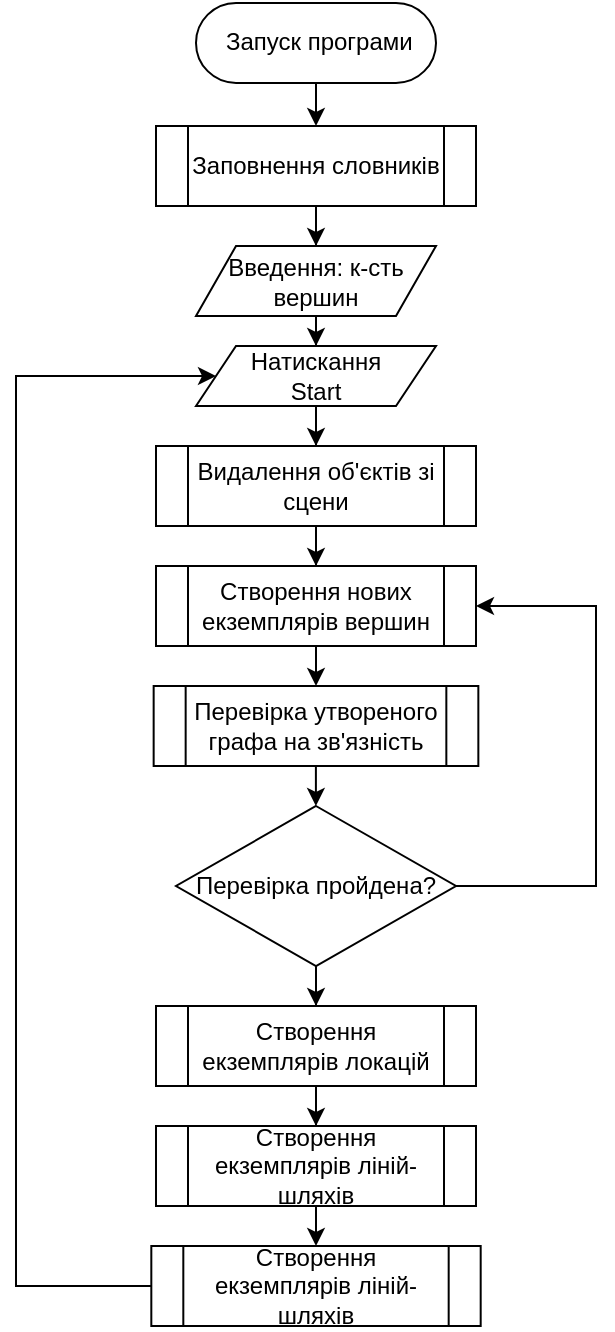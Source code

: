 <mxfile version="21.5.0" type="github" pages="2">
  <diagram id="s-qsPdU9FnbwddISXx5q" name="робота програми">
    <mxGraphModel dx="934" dy="861" grid="1" gridSize="10" guides="1" tooltips="1" connect="1" arrows="1" fold="1" page="1" pageScale="1" pageWidth="827" pageHeight="1169" math="0" shadow="0">
      <root>
        <mxCell id="0" />
        <mxCell id="1" parent="0" />
        <mxCell id="J92iBG6pYE3TJsRAhOx6-24" style="edgeStyle=orthogonalEdgeStyle;rounded=0;orthogonalLoop=1;jettySize=auto;html=1;" edge="1" parent="1" source="J92iBG6pYE3TJsRAhOx6-1" target="J92iBG6pYE3TJsRAhOx6-11">
          <mxGeometry relative="1" as="geometry" />
        </mxCell>
        <mxCell id="J92iBG6pYE3TJsRAhOx6-1" value="Створення нових екземплярів вершин" style="shape=process;whiteSpace=wrap;html=1;backgroundOutline=1;" vertex="1" parent="1">
          <mxGeometry x="220" y="720" width="160" height="40" as="geometry" />
        </mxCell>
        <mxCell id="J92iBG6pYE3TJsRAhOx6-31" style="edgeStyle=orthogonalEdgeStyle;rounded=0;orthogonalLoop=1;jettySize=auto;html=1;" edge="1" parent="1" source="J92iBG6pYE3TJsRAhOx6-2" target="J92iBG6pYE3TJsRAhOx6-30">
          <mxGeometry relative="1" as="geometry" />
        </mxCell>
        <mxCell id="J92iBG6pYE3TJsRAhOx6-2" value="Створення екземплярів ліній-шляхів" style="shape=process;whiteSpace=wrap;html=1;backgroundOutline=1;" vertex="1" parent="1">
          <mxGeometry x="220" y="1000" width="160" height="40" as="geometry" />
        </mxCell>
        <mxCell id="J92iBG6pYE3TJsRAhOx6-29" style="edgeStyle=orthogonalEdgeStyle;rounded=0;orthogonalLoop=1;jettySize=auto;html=1;" edge="1" parent="1" source="J92iBG6pYE3TJsRAhOx6-3" target="J92iBG6pYE3TJsRAhOx6-2">
          <mxGeometry relative="1" as="geometry" />
        </mxCell>
        <mxCell id="J92iBG6pYE3TJsRAhOx6-3" value="Створення екземплярів локацій" style="shape=process;whiteSpace=wrap;html=1;backgroundOutline=1;" vertex="1" parent="1">
          <mxGeometry x="220" y="940" width="160" height="40" as="geometry" />
        </mxCell>
        <mxCell id="J92iBG6pYE3TJsRAhOx6-22" style="edgeStyle=orthogonalEdgeStyle;rounded=0;orthogonalLoop=1;jettySize=auto;html=1;" edge="1" parent="1" source="J92iBG6pYE3TJsRAhOx6-4" target="J92iBG6pYE3TJsRAhOx6-13">
          <mxGeometry relative="1" as="geometry" />
        </mxCell>
        <mxCell id="J92iBG6pYE3TJsRAhOx6-4" value="Заповнення словників" style="shape=process;whiteSpace=wrap;html=1;backgroundOutline=1;direction=west;" vertex="1" parent="1">
          <mxGeometry x="220" y="500" width="160" height="40" as="geometry" />
        </mxCell>
        <mxCell id="J92iBG6pYE3TJsRAhOx6-25" style="edgeStyle=orthogonalEdgeStyle;rounded=0;orthogonalLoop=1;jettySize=auto;html=1;" edge="1" parent="1" source="J92iBG6pYE3TJsRAhOx6-11" target="J92iBG6pYE3TJsRAhOx6-14">
          <mxGeometry relative="1" as="geometry" />
        </mxCell>
        <mxCell id="J92iBG6pYE3TJsRAhOx6-11" value="Перевірка утвореного графа на зв&#39;язність" style="shape=process;whiteSpace=wrap;html=1;backgroundOutline=1;" vertex="1" parent="1">
          <mxGeometry x="218.83" y="780" width="162.34" height="40" as="geometry" />
        </mxCell>
        <mxCell id="J92iBG6pYE3TJsRAhOx6-19" style="edgeStyle=orthogonalEdgeStyle;rounded=0;orthogonalLoop=1;jettySize=auto;html=1;" edge="1" parent="1" source="J92iBG6pYE3TJsRAhOx6-13" target="J92iBG6pYE3TJsRAhOx6-16">
          <mxGeometry relative="1" as="geometry" />
        </mxCell>
        <mxCell id="J92iBG6pYE3TJsRAhOx6-13" value="Введення: к-сть вершин" style="shape=parallelogram;perimeter=parallelogramPerimeter;whiteSpace=wrap;html=1;fixedSize=1;" vertex="1" parent="1">
          <mxGeometry x="240" y="560" width="120" height="35" as="geometry" />
        </mxCell>
        <mxCell id="J92iBG6pYE3TJsRAhOx6-26" style="edgeStyle=orthogonalEdgeStyle;rounded=0;orthogonalLoop=1;jettySize=auto;html=1;entryX=1;entryY=0.5;entryDx=0;entryDy=0;exitX=1;exitY=0.5;exitDx=0;exitDy=0;" edge="1" parent="1" source="J92iBG6pYE3TJsRAhOx6-14" target="J92iBG6pYE3TJsRAhOx6-1">
          <mxGeometry relative="1" as="geometry">
            <mxPoint x="360" y="940" as="sourcePoint" />
            <Array as="points">
              <mxPoint x="440" y="880" />
              <mxPoint x="440" y="740" />
            </Array>
          </mxGeometry>
        </mxCell>
        <mxCell id="J92iBG6pYE3TJsRAhOx6-28" style="edgeStyle=orthogonalEdgeStyle;rounded=0;orthogonalLoop=1;jettySize=auto;html=1;" edge="1" parent="1" source="J92iBG6pYE3TJsRAhOx6-14" target="J92iBG6pYE3TJsRAhOx6-3">
          <mxGeometry relative="1" as="geometry" />
        </mxCell>
        <mxCell id="J92iBG6pYE3TJsRAhOx6-14" value="Перевірка пройдена?" style="rhombus;whiteSpace=wrap;html=1;" vertex="1" parent="1">
          <mxGeometry x="230.0" y="840" width="140" height="80" as="geometry" />
        </mxCell>
        <mxCell id="J92iBG6pYE3TJsRAhOx6-23" style="edgeStyle=orthogonalEdgeStyle;rounded=0;orthogonalLoop=1;jettySize=auto;html=1;" edge="1" parent="1" source="J92iBG6pYE3TJsRAhOx6-15" target="J92iBG6pYE3TJsRAhOx6-1">
          <mxGeometry relative="1" as="geometry" />
        </mxCell>
        <mxCell id="J92iBG6pYE3TJsRAhOx6-15" value="Видалення об&#39;єктів зі сцени" style="shape=process;whiteSpace=wrap;html=1;backgroundOutline=1;" vertex="1" parent="1">
          <mxGeometry x="220" y="660" width="160" height="40" as="geometry" />
        </mxCell>
        <mxCell id="J92iBG6pYE3TJsRAhOx6-20" style="edgeStyle=orthogonalEdgeStyle;rounded=0;orthogonalLoop=1;jettySize=auto;html=1;" edge="1" parent="1" source="J92iBG6pYE3TJsRAhOx6-16" target="J92iBG6pYE3TJsRAhOx6-15">
          <mxGeometry relative="1" as="geometry" />
        </mxCell>
        <mxCell id="J92iBG6pYE3TJsRAhOx6-16" value="Натискання&lt;br&gt;Start" style="shape=parallelogram;perimeter=parallelogramPerimeter;whiteSpace=wrap;html=1;fixedSize=1;" vertex="1" parent="1">
          <mxGeometry x="240" y="610" width="120" height="30" as="geometry" />
        </mxCell>
        <mxCell id="J92iBG6pYE3TJsRAhOx6-21" style="edgeStyle=orthogonalEdgeStyle;rounded=0;orthogonalLoop=1;jettySize=auto;html=1;" edge="1" parent="1" source="J92iBG6pYE3TJsRAhOx6-17" target="J92iBG6pYE3TJsRAhOx6-4">
          <mxGeometry relative="1" as="geometry" />
        </mxCell>
        <mxCell id="J92iBG6pYE3TJsRAhOx6-17" value="&amp;nbsp;Запуск програми" style="rounded=1;whiteSpace=wrap;html=1;arcSize=50;" vertex="1" parent="1">
          <mxGeometry x="240" y="438.44" width="120" height="40" as="geometry" />
        </mxCell>
        <mxCell id="J92iBG6pYE3TJsRAhOx6-32" style="edgeStyle=orthogonalEdgeStyle;rounded=0;orthogonalLoop=1;jettySize=auto;html=1;entryX=0;entryY=0.5;entryDx=0;entryDy=0;" edge="1" parent="1" source="J92iBG6pYE3TJsRAhOx6-30" target="J92iBG6pYE3TJsRAhOx6-16">
          <mxGeometry relative="1" as="geometry">
            <Array as="points">
              <mxPoint x="150" y="1080" />
              <mxPoint x="150" y="625" />
            </Array>
          </mxGeometry>
        </mxCell>
        <mxCell id="J92iBG6pYE3TJsRAhOx6-30" value="Створення екземплярів ліній-шляхів" style="shape=process;whiteSpace=wrap;html=1;backgroundOutline=1;" vertex="1" parent="1">
          <mxGeometry x="217.66" y="1060" width="164.68" height="40" as="geometry" />
        </mxCell>
      </root>
    </mxGraphModel>
  </diagram>
  <diagram id="tJfKulr2pWgdD8WuUiBn" name="алгоритм генерації">
    <mxGraphModel dx="794" dy="732" grid="1" gridSize="10" guides="1" tooltips="1" connect="1" arrows="1" fold="1" page="1" pageScale="1" pageWidth="827" pageHeight="1169" math="0" shadow="0">
      <root>
        <mxCell id="0" />
        <mxCell id="1" parent="0" />
        <mxCell id="AG3ZQheefvWWrk1X1S5D-3" style="edgeStyle=orthogonalEdgeStyle;rounded=0;orthogonalLoop=1;jettySize=auto;html=1;" edge="1" parent="1" source="AG3ZQheefvWWrk1X1S5D-1" target="AG3ZQheefvWWrk1X1S5D-2">
          <mxGeometry relative="1" as="geometry" />
        </mxCell>
        <mxCell id="AG3ZQheefvWWrk1X1S5D-1" value="Створення локацій" style="rounded=0;whiteSpace=wrap;html=1;" vertex="1" parent="1">
          <mxGeometry x="280" y="440" width="120" height="60" as="geometry" />
        </mxCell>
        <mxCell id="AG3ZQheefvWWrk1X1S5D-5" style="edgeStyle=orthogonalEdgeStyle;rounded=0;orthogonalLoop=1;jettySize=auto;html=1;" edge="1" parent="1" source="AG3ZQheefvWWrk1X1S5D-2" target="AG3ZQheefvWWrk1X1S5D-4">
          <mxGeometry relative="1" as="geometry" />
        </mxCell>
        <mxCell id="AG3ZQheefvWWrk1X1S5D-2" value="З&#39;єднання локацій шляхами" style="rounded=0;whiteSpace=wrap;html=1;" vertex="1" parent="1">
          <mxGeometry x="280" y="520" width="120" height="60" as="geometry" />
        </mxCell>
        <mxCell id="AG3ZQheefvWWrk1X1S5D-7" style="edgeStyle=orthogonalEdgeStyle;rounded=0;orthogonalLoop=1;jettySize=auto;html=1;" edge="1" parent="1" source="AG3ZQheefvWWrk1X1S5D-4" target="AG3ZQheefvWWrk1X1S5D-6">
          <mxGeometry relative="1" as="geometry" />
        </mxCell>
        <mxCell id="AG3ZQheefvWWrk1X1S5D-4" value="Перевірка дотримання правил" style="rounded=0;whiteSpace=wrap;html=1;" vertex="1" parent="1">
          <mxGeometry x="280" y="600" width="120" height="60" as="geometry" />
        </mxCell>
        <mxCell id="AG3ZQheefvWWrk1X1S5D-9" style="edgeStyle=orthogonalEdgeStyle;rounded=0;orthogonalLoop=1;jettySize=auto;html=1;" edge="1" parent="1" source="AG3ZQheefvWWrk1X1S5D-6" target="AG3ZQheefvWWrk1X1S5D-8">
          <mxGeometry relative="1" as="geometry" />
        </mxCell>
        <mxCell id="AG3ZQheefvWWrk1X1S5D-6" value="Підрахунок значення для локації для визначення типу" style="rounded=0;whiteSpace=wrap;html=1;" vertex="1" parent="1">
          <mxGeometry x="280" y="680" width="120" height="60" as="geometry" />
        </mxCell>
        <mxCell id="AG3ZQheefvWWrk1X1S5D-11" style="edgeStyle=orthogonalEdgeStyle;rounded=0;orthogonalLoop=1;jettySize=auto;html=1;" edge="1" parent="1" source="AG3ZQheefvWWrk1X1S5D-8" target="AG3ZQheefvWWrk1X1S5D-10">
          <mxGeometry relative="1" as="geometry" />
        </mxCell>
        <mxCell id="AG3ZQheefvWWrk1X1S5D-8" value="Звертання до таблиць для отримання інформації" style="rounded=0;whiteSpace=wrap;html=1;" vertex="1" parent="1">
          <mxGeometry x="280" y="760" width="120" height="60" as="geometry" />
        </mxCell>
        <mxCell id="E4lIv3VbyMZIcjUJRHsn-4" style="edgeStyle=orthogonalEdgeStyle;rounded=0;orthogonalLoop=1;jettySize=auto;html=1;" edge="1" parent="1" source="AG3ZQheefvWWrk1X1S5D-10" target="E4lIv3VbyMZIcjUJRHsn-2">
          <mxGeometry relative="1" as="geometry" />
        </mxCell>
        <mxCell id="AG3ZQheefvWWrk1X1S5D-10" value="Заповнення локацій отриманою інформацією" style="rounded=0;whiteSpace=wrap;html=1;" vertex="1" parent="1">
          <mxGeometry x="280" y="840" width="120" height="60" as="geometry" />
        </mxCell>
        <mxCell id="E4lIv3VbyMZIcjUJRHsn-3" style="edgeStyle=orthogonalEdgeStyle;rounded=0;orthogonalLoop=1;jettySize=auto;html=1;" edge="1" parent="1" source="E4lIv3VbyMZIcjUJRHsn-1" target="AG3ZQheefvWWrk1X1S5D-1">
          <mxGeometry relative="1" as="geometry" />
        </mxCell>
        <mxCell id="E4lIv3VbyMZIcjUJRHsn-1" value="Початок" style="rounded=1;whiteSpace=wrap;html=1;arcSize=50;" vertex="1" parent="1">
          <mxGeometry x="280" y="380" width="120" height="40" as="geometry" />
        </mxCell>
        <mxCell id="E4lIv3VbyMZIcjUJRHsn-2" value="Кінець" style="rounded=1;whiteSpace=wrap;html=1;arcSize=50;" vertex="1" parent="1">
          <mxGeometry x="280" y="920" width="120" height="40" as="geometry" />
        </mxCell>
        <mxCell id="E4lIv3VbyMZIcjUJRHsn-5" value="Кожна локація (вершина) отримує:&lt;br&gt;значення свого положення&lt;br&gt;значення числового показника" style="strokeWidth=2;html=1;shape=mxgraph.flowchart.annotation_2;align=left;labelPosition=right;pointerEvents=1;" vertex="1" parent="1">
          <mxGeometry x="400" y="440" width="50" height="60" as="geometry" />
        </mxCell>
        <mxCell id="E4lIv3VbyMZIcjUJRHsn-6" value="Перевірка кількості шляхів, &lt;br&gt;що виходять з локації (к-сть сусідніх вершин n)&amp;nbsp;(n⩽3)&lt;br&gt;Цілісність карти (Зв&#39;язність графа)" style="strokeWidth=2;html=1;shape=mxgraph.flowchart.annotation_2;align=left;labelPosition=right;pointerEvents=1;" vertex="1" parent="1">
          <mxGeometry x="400" y="600" width="50" height="60" as="geometry" />
        </mxCell>
        <mxCell id="E4lIv3VbyMZIcjUJRHsn-7" value="Визначення до яких локацій можна потрапити з однієї обраної&lt;br&gt;(Визначення сусідніх вершин)&lt;br&gt;Відображення можливості переходу між локаціями&lt;br&gt;(Ребер графа)" style="strokeWidth=2;html=1;shape=mxgraph.flowchart.annotation_2;align=left;labelPosition=right;pointerEvents=1;" vertex="1" parent="1">
          <mxGeometry x="400" y="520" width="50" height="60" as="geometry" />
        </mxCell>
        <mxCell id="E4lIv3VbyMZIcjUJRHsn-10" value="Визначення суми числових значень сусідніх локацій" style="strokeWidth=2;html=1;shape=mxgraph.flowchart.annotation_2;align=left;labelPosition=right;pointerEvents=1;" vertex="1" parent="1">
          <mxGeometry x="400" y="680" width="50" height="60" as="geometry" />
        </mxCell>
        <mxCell id="E4lIv3VbyMZIcjUJRHsn-11" value="&lt;span style=&quot;color: rgb(0, 0, 0); font-family: Helvetica; font-size: 12px; font-style: normal; font-variant-ligatures: normal; font-variant-caps: normal; font-weight: 400; letter-spacing: normal; orphans: 2; text-align: left; text-indent: 0px; text-transform: none; widows: 2; word-spacing: 0px; -webkit-text-stroke-width: 0px; background-color: rgb(251, 251, 251); text-decoration-thickness: initial; text-decoration-style: initial; text-decoration-color: initial; float: none; display: inline !important;&quot;&gt;Отримання назви локації та опису, що обирається &lt;br&gt;порівнянням раніше отриманого значення з можливими&lt;/span&gt;" style="strokeWidth=2;html=1;shape=mxgraph.flowchart.annotation_2;align=left;labelPosition=right;pointerEvents=1;" vertex="1" parent="1">
          <mxGeometry x="400" y="760" width="50" height="60" as="geometry" />
        </mxCell>
        <mxCell id="E4lIv3VbyMZIcjUJRHsn-12" value="Збереження та вивід отриманої на попередньому етапі інформації&lt;br&gt;для кожної локації" style="strokeWidth=2;html=1;shape=mxgraph.flowchart.annotation_2;align=left;labelPosition=right;pointerEvents=1;" vertex="1" parent="1">
          <mxGeometry x="400" y="840" width="50" height="60" as="geometry" />
        </mxCell>
      </root>
    </mxGraphModel>
  </diagram>
</mxfile>
